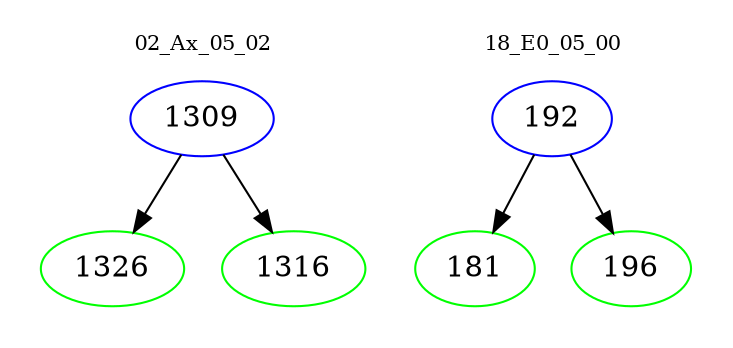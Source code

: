 digraph{
subgraph cluster_0 {
color = white
label = "02_Ax_05_02";
fontsize=10;
T0_1309 [label="1309", color="blue"]
T0_1309 -> T0_1326 [color="black"]
T0_1326 [label="1326", color="green"]
T0_1309 -> T0_1316 [color="black"]
T0_1316 [label="1316", color="green"]
}
subgraph cluster_1 {
color = white
label = "18_E0_05_00";
fontsize=10;
T1_192 [label="192", color="blue"]
T1_192 -> T1_181 [color="black"]
T1_181 [label="181", color="green"]
T1_192 -> T1_196 [color="black"]
T1_196 [label="196", color="green"]
}
}
